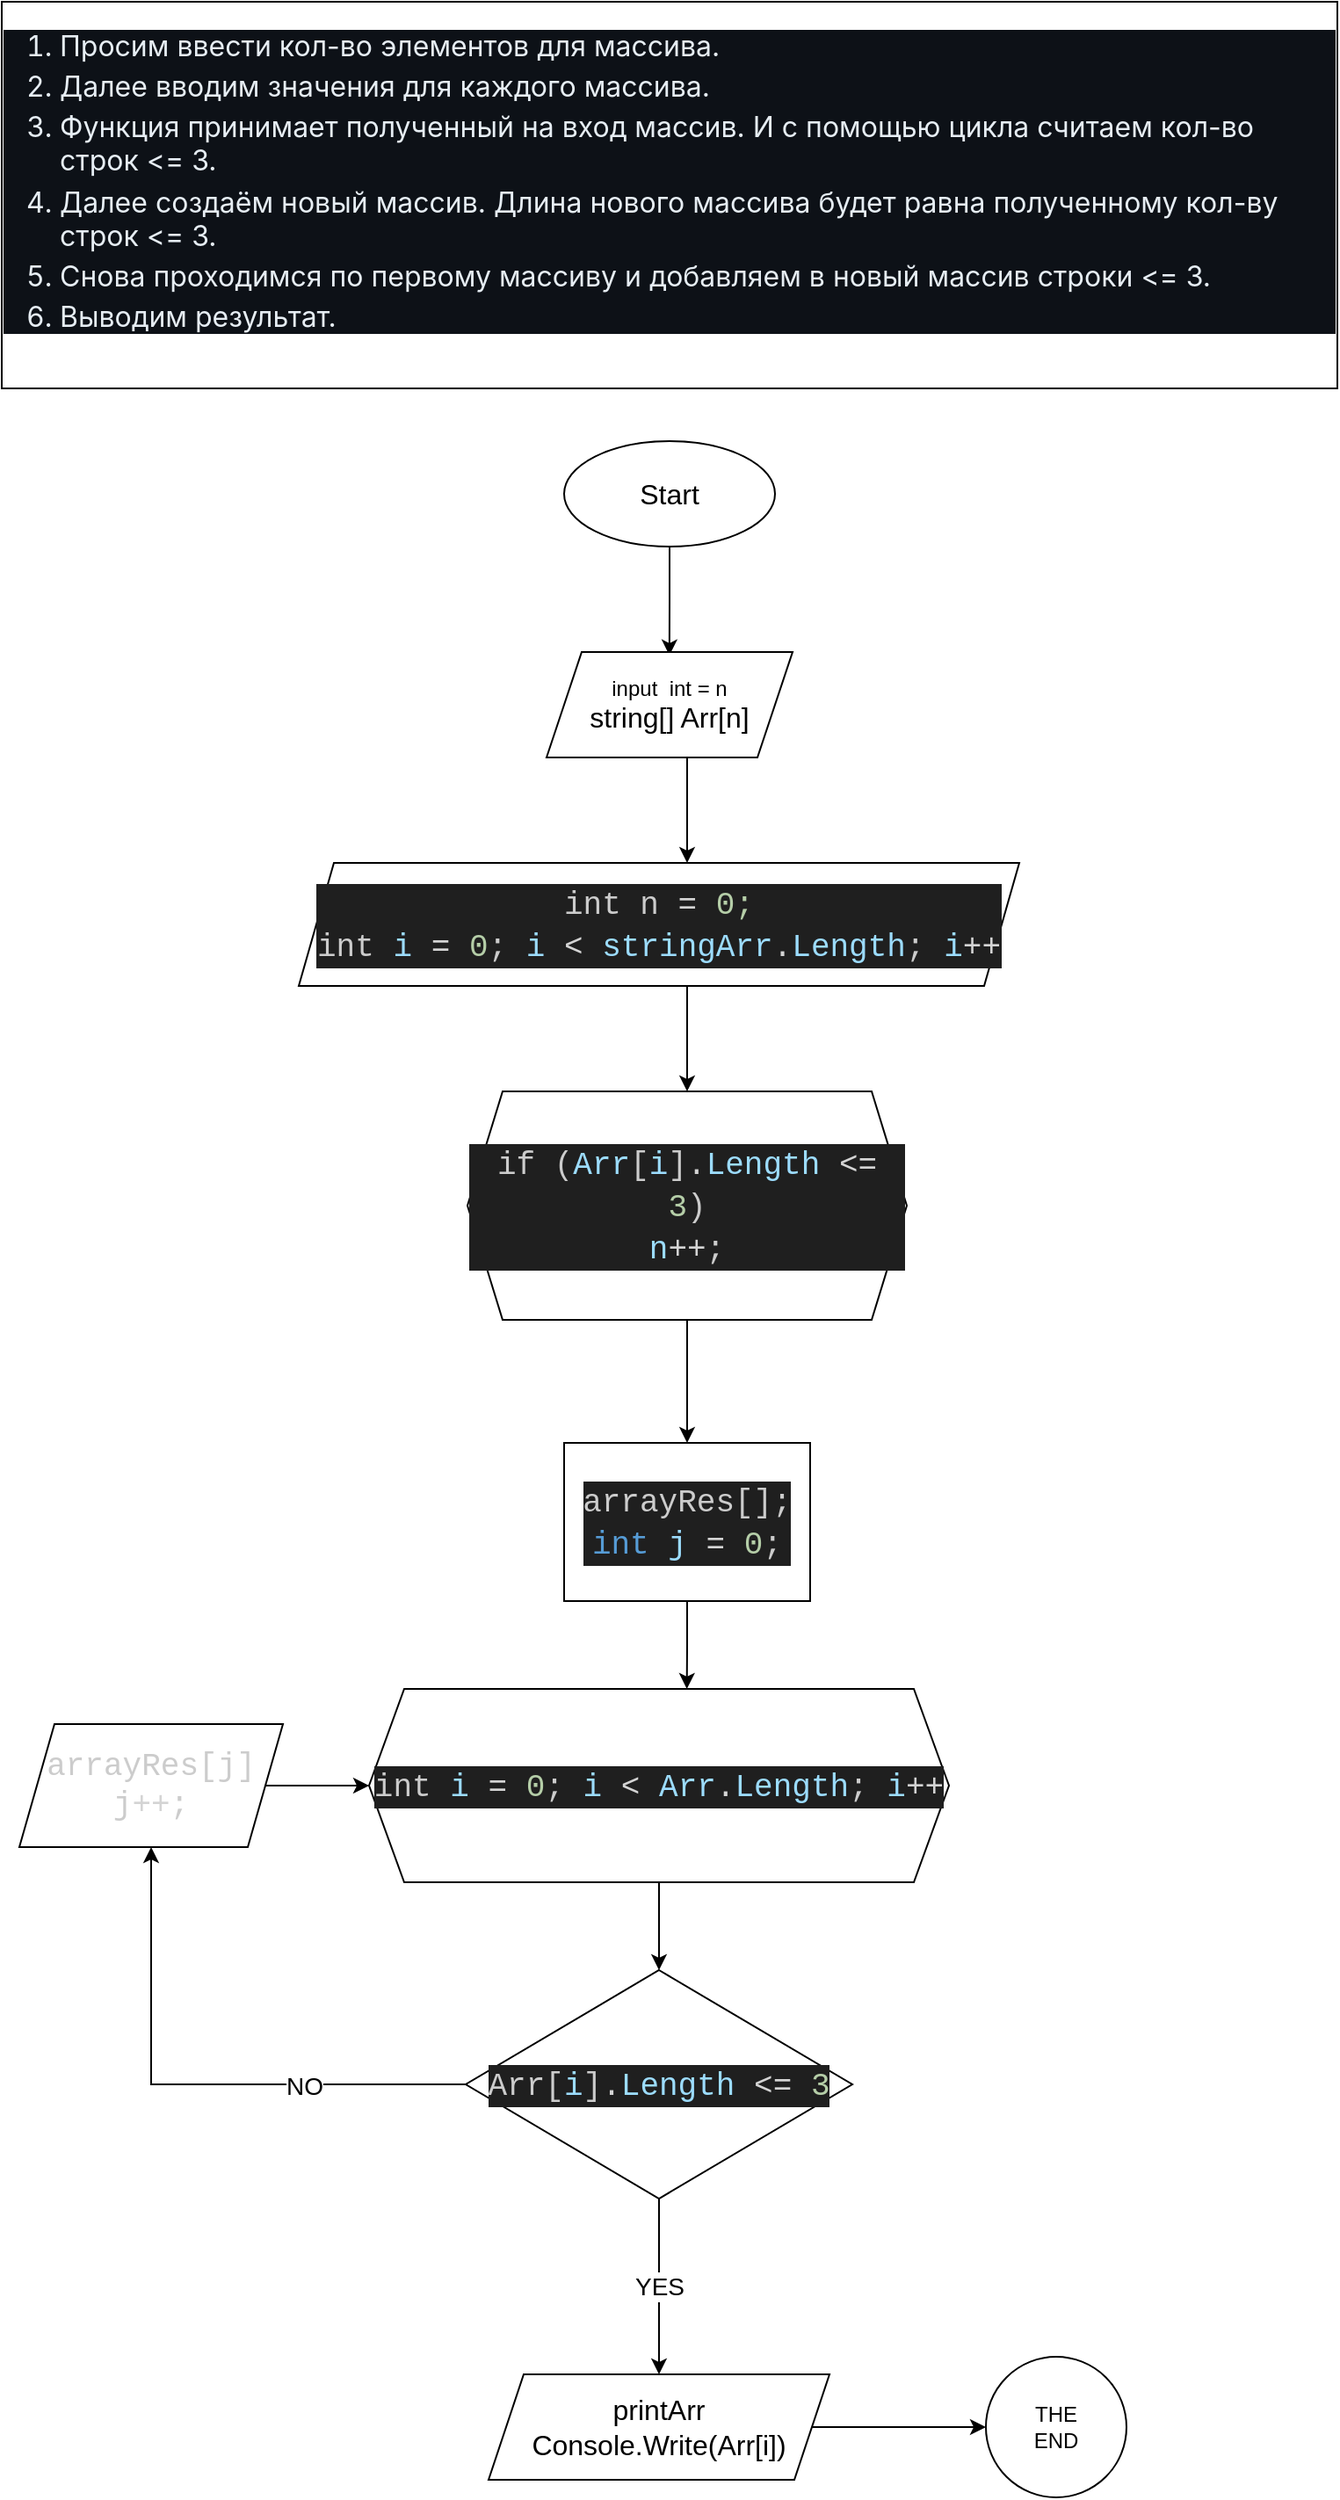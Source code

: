 <mxfile version="21.3.2" type="device">
  <diagram name="Страница 1" id="IFVIPU4Gg9G0XrjX6DoQ">
    <mxGraphModel dx="794" dy="438" grid="1" gridSize="10" guides="1" tooltips="1" connect="1" arrows="1" fold="1" page="1" pageScale="1" pageWidth="827" pageHeight="1169" math="0" shadow="0">
      <root>
        <mxCell id="0" />
        <mxCell id="1" parent="0" />
        <mxCell id="enmevVXeITOdk0L2qwQB-1" value="&lt;ol style=&quot;box-sizing: border-box; padding-left: 2em; margin-top: 0px; margin-bottom: 16px; color: rgb(230, 237, 243); font-family: -apple-system, BlinkMacSystemFont, &amp;quot;Segoe UI&amp;quot;, &amp;quot;Noto Sans&amp;quot;, Helvetica, Arial, sans-serif, &amp;quot;Apple Color Emoji&amp;quot;, &amp;quot;Segoe UI Emoji&amp;quot;; font-size: 16px; text-align: start; background-color: rgb(13, 17, 23);&quot; dir=&quot;auto&quot;&gt;&lt;li style=&quot;box-sizing: border-box;&quot;&gt;Просим ввести кол-во элементов для массива.&lt;/li&gt;&lt;li style=&quot;box-sizing: border-box; margin-top: 0.25em;&quot;&gt;Далее вводим значения для каждого массива.&lt;/li&gt;&lt;li style=&quot;box-sizing: border-box; margin-top: 0.25em;&quot;&gt;Функция принимает полученный на вход массив. И с помощью цикла считаем кол-во строк &amp;lt;= 3.&lt;/li&gt;&lt;li style=&quot;box-sizing: border-box; margin-top: 0.25em;&quot;&gt;Далее создаём новый массив. Длина нового массива будет равна полученному кол-ву строк &amp;lt;= 3.&lt;/li&gt;&lt;li style=&quot;box-sizing: border-box; margin-top: 0.25em;&quot;&gt;Снова проходимся по первому массиву и добавляем в новый массив строки &amp;lt;= 3.&lt;/li&gt;&lt;li style=&quot;box-sizing: border-box; margin-top: 0.25em;&quot;&gt;Выводим результат.&lt;/li&gt;&lt;/ol&gt;" style="rounded=0;whiteSpace=wrap;html=1;" parent="1" vertex="1">
          <mxGeometry x="40" y="10" width="760" height="220" as="geometry" />
        </mxCell>
        <mxCell id="enmevVXeITOdk0L2qwQB-6" style="edgeStyle=orthogonalEdgeStyle;rounded=0;orthogonalLoop=1;jettySize=auto;html=1;entryX=0.5;entryY=0;entryDx=0;entryDy=0;" parent="1" edge="1">
          <mxGeometry relative="1" as="geometry">
            <Array as="points" />
            <mxPoint x="430" y="430" as="sourcePoint" />
            <mxPoint x="430" y="500" as="targetPoint" />
          </mxGeometry>
        </mxCell>
        <mxCell id="enmevVXeITOdk0L2qwQB-4" style="edgeStyle=orthogonalEdgeStyle;rounded=0;orthogonalLoop=1;jettySize=auto;html=1;entryX=0.444;entryY=0.038;entryDx=0;entryDy=0;entryPerimeter=0;" parent="1" source="enmevVXeITOdk0L2qwQB-3" edge="1">
          <mxGeometry relative="1" as="geometry">
            <mxPoint x="419.92" y="381.9" as="targetPoint" />
          </mxGeometry>
        </mxCell>
        <mxCell id="enmevVXeITOdk0L2qwQB-3" value="&lt;font style=&quot;font-size: 16px;&quot;&gt;Start&lt;/font&gt;" style="ellipse;whiteSpace=wrap;html=1;" parent="1" vertex="1">
          <mxGeometry x="360" y="260" width="120" height="60" as="geometry" />
        </mxCell>
        <mxCell id="enmevVXeITOdk0L2qwQB-8" value="" style="edgeStyle=orthogonalEdgeStyle;rounded=0;orthogonalLoop=1;jettySize=auto;html=1;" parent="1" edge="1">
          <mxGeometry relative="1" as="geometry">
            <mxPoint x="430" y="560" as="sourcePoint" />
            <mxPoint x="430" y="630" as="targetPoint" />
          </mxGeometry>
        </mxCell>
        <mxCell id="IxN1sg96r-sLavNI-Vc0-6" style="edgeStyle=orthogonalEdgeStyle;rounded=0;orthogonalLoop=1;jettySize=auto;html=1;entryX=0.548;entryY=0;entryDx=0;entryDy=0;entryPerimeter=0;" edge="1" parent="1" source="IxN1sg96r-sLavNI-Vc0-1" target="IxN1sg96r-sLavNI-Vc0-4">
          <mxGeometry relative="1" as="geometry" />
        </mxCell>
        <mxCell id="IxN1sg96r-sLavNI-Vc0-1" value="&lt;div style=&quot;color: rgb(204, 204, 204); background-color: rgb(31, 31, 31); font-family: Consolas, &amp;quot;Courier New&amp;quot;, monospace; font-size: 18px; line-height: 24px;&quot;&gt;&lt;div&gt;arrayRes[];&lt;/div&gt;&lt;div&gt;&lt;span style=&quot;color: rgb(86, 156, 214);&quot;&gt;int&lt;/span&gt; &lt;span style=&quot;color: rgb(156, 220, 254);&quot;&gt;j&lt;/span&gt; &lt;span style=&quot;color: rgb(212, 212, 212);&quot;&gt;=&lt;/span&gt; &lt;span style=&quot;color: rgb(181, 206, 168);&quot;&gt;0&lt;/span&gt;;&lt;/div&gt;&lt;/div&gt;" style="rounded=0;whiteSpace=wrap;html=1;" vertex="1" parent="1">
          <mxGeometry x="360" y="830" width="140" height="90" as="geometry" />
        </mxCell>
        <mxCell id="IxN1sg96r-sLavNI-Vc0-2" value="input&amp;nbsp; int = n&lt;br style=&quot;font-size: 16px;&quot;&gt;&lt;span style=&quot;font-size: 16px;&quot;&gt;string[] Arr[n]&lt;/span&gt;" style="shape=parallelogram;perimeter=parallelogramPerimeter;whiteSpace=wrap;html=1;fixedSize=1;" vertex="1" parent="1">
          <mxGeometry x="350" y="380" width="140" height="60" as="geometry" />
        </mxCell>
        <mxCell id="IxN1sg96r-sLavNI-Vc0-8" style="edgeStyle=orthogonalEdgeStyle;rounded=0;orthogonalLoop=1;jettySize=auto;html=1;entryX=0.5;entryY=0;entryDx=0;entryDy=0;" edge="1" parent="1" source="IxN1sg96r-sLavNI-Vc0-4" target="IxN1sg96r-sLavNI-Vc0-5">
          <mxGeometry relative="1" as="geometry">
            <mxPoint x="414" y="1130" as="targetPoint" />
          </mxGeometry>
        </mxCell>
        <mxCell id="IxN1sg96r-sLavNI-Vc0-4" value="&lt;div style=&quot;color: rgb(204, 204, 204); background-color: rgb(31, 31, 31); font-family: Consolas, &amp;quot;Courier New&amp;quot;, monospace; font-size: 18px; line-height: 24px;&quot;&gt;int &lt;span style=&quot;color: #9cdcfe;&quot;&gt;i&lt;/span&gt; &lt;span style=&quot;color: #d4d4d4;&quot;&gt;=&lt;/span&gt; &lt;span style=&quot;color: #b5cea8;&quot;&gt;0&lt;/span&gt;; &lt;span style=&quot;color: #9cdcfe;&quot;&gt;i&lt;/span&gt; &lt;span style=&quot;color: #d4d4d4;&quot;&gt;&amp;lt;&lt;/span&gt; &lt;span style=&quot;color: #9cdcfe;&quot;&gt;Arr&lt;/span&gt;&lt;span style=&quot;color: #d4d4d4;&quot;&gt;.&lt;/span&gt;&lt;span style=&quot;color: #9cdcfe;&quot;&gt;Length&lt;/span&gt;; &lt;span style=&quot;color: #9cdcfe;&quot;&gt;i&lt;/span&gt;&lt;span style=&quot;color: #d4d4d4;&quot;&gt;++&lt;/span&gt;&lt;/div&gt;" style="shape=hexagon;perimeter=hexagonPerimeter2;whiteSpace=wrap;html=1;fixedSize=1;" vertex="1" parent="1">
          <mxGeometry x="249" y="970" width="330" height="110" as="geometry" />
        </mxCell>
        <mxCell id="-nNWgwBTk-bmpBXbroTS-1" style="edgeStyle=orthogonalEdgeStyle;rounded=0;orthogonalLoop=1;jettySize=auto;html=1;" edge="1" parent="1" source="IxN1sg96r-sLavNI-Vc0-5" target="IxN1sg96r-sLavNI-Vc0-7">
          <mxGeometry relative="1" as="geometry" />
        </mxCell>
        <mxCell id="-nNWgwBTk-bmpBXbroTS-3" value="&lt;font style=&quot;font-size: 14px;&quot;&gt;NO&lt;/font&gt;" style="edgeLabel;html=1;align=center;verticalAlign=middle;resizable=0;points=[];" vertex="1" connectable="0" parent="-nNWgwBTk-bmpBXbroTS-1">
          <mxGeometry x="-0.412" y="1" relative="1" as="geometry">
            <mxPoint as="offset" />
          </mxGeometry>
        </mxCell>
        <mxCell id="-nNWgwBTk-bmpBXbroTS-5" value="&lt;font style=&quot;font-size: 14px;&quot;&gt;YES&lt;/font&gt;" style="edgeStyle=orthogonalEdgeStyle;rounded=0;orthogonalLoop=1;jettySize=auto;html=1;entryX=0.5;entryY=0;entryDx=0;entryDy=0;" edge="1" parent="1" source="IxN1sg96r-sLavNI-Vc0-5" target="-nNWgwBTk-bmpBXbroTS-4">
          <mxGeometry relative="1" as="geometry" />
        </mxCell>
        <mxCell id="IxN1sg96r-sLavNI-Vc0-5" value="&lt;div style=&quot;color: rgb(204, 204, 204); background-color: rgb(31, 31, 31); font-family: Consolas, &amp;quot;Courier New&amp;quot;, monospace; font-size: 18px; line-height: 24px;&quot;&gt;&lt;div style=&quot;line-height: 24px;&quot;&gt;Arr[&lt;span style=&quot;color: #9cdcfe;&quot;&gt;i&lt;/span&gt;]&lt;span style=&quot;color: #d4d4d4;&quot;&gt;.&lt;/span&gt;&lt;span style=&quot;color: #9cdcfe;&quot;&gt;Length&lt;/span&gt; &lt;span style=&quot;color: #d4d4d4;&quot;&gt;&amp;lt;=&lt;/span&gt; &lt;span style=&quot;color: #b5cea8;&quot;&gt;3&lt;/span&gt;&lt;/div&gt;&lt;/div&gt;" style="rhombus;whiteSpace=wrap;html=1;" vertex="1" parent="1">
          <mxGeometry x="304" y="1130" width="220" height="130" as="geometry" />
        </mxCell>
        <mxCell id="-nNWgwBTk-bmpBXbroTS-2" style="edgeStyle=orthogonalEdgeStyle;rounded=0;orthogonalLoop=1;jettySize=auto;html=1;entryX=0;entryY=0.5;entryDx=0;entryDy=0;" edge="1" parent="1" source="IxN1sg96r-sLavNI-Vc0-7" target="IxN1sg96r-sLavNI-Vc0-4">
          <mxGeometry relative="1" as="geometry" />
        </mxCell>
        <mxCell id="IxN1sg96r-sLavNI-Vc0-7" value="&lt;div style=&quot;color: rgb(204, 204, 204); font-family: Consolas, &amp;quot;Courier New&amp;quot;, monospace; font-size: 18px;&quot;&gt;arrayRes[j]&lt;/div&gt;&lt;div style=&quot;color: rgb(204, 204, 204); font-family: Consolas, &amp;quot;Courier New&amp;quot;, monospace; font-size: 18px;&quot;&gt;j&lt;span style=&quot;color: rgb(212, 212, 212);&quot;&gt;++&lt;/span&gt;;&lt;/div&gt;" style="shape=parallelogram;perimeter=parallelogramPerimeter;whiteSpace=wrap;html=1;fixedSize=1;" vertex="1" parent="1">
          <mxGeometry x="50" y="990" width="150" height="70" as="geometry" />
        </mxCell>
        <mxCell id="-nNWgwBTk-bmpBXbroTS-7" value="" style="edgeStyle=orthogonalEdgeStyle;rounded=0;orthogonalLoop=1;jettySize=auto;html=1;" edge="1" parent="1" source="-nNWgwBTk-bmpBXbroTS-4" target="-nNWgwBTk-bmpBXbroTS-6">
          <mxGeometry relative="1" as="geometry" />
        </mxCell>
        <mxCell id="-nNWgwBTk-bmpBXbroTS-4" value="&lt;font style=&quot;font-size: 16px;&quot;&gt;printArr&lt;br&gt;Console.Write(Arr[i])&lt;br&gt;&lt;/font&gt;" style="shape=parallelogram;perimeter=parallelogramPerimeter;whiteSpace=wrap;html=1;fixedSize=1;" vertex="1" parent="1">
          <mxGeometry x="317" y="1360" width="194" height="60" as="geometry" />
        </mxCell>
        <mxCell id="-nNWgwBTk-bmpBXbroTS-6" value="THE&lt;br&gt;END&lt;br&gt;" style="ellipse;whiteSpace=wrap;html=1;" vertex="1" parent="1">
          <mxGeometry x="600" y="1350" width="80" height="80" as="geometry" />
        </mxCell>
        <mxCell id="-nNWgwBTk-bmpBXbroTS-12" style="edgeStyle=orthogonalEdgeStyle;rounded=0;orthogonalLoop=1;jettySize=auto;html=1;entryX=0.5;entryY=0;entryDx=0;entryDy=0;" edge="1" parent="1" source="-nNWgwBTk-bmpBXbroTS-11" target="IxN1sg96r-sLavNI-Vc0-1">
          <mxGeometry relative="1" as="geometry" />
        </mxCell>
        <mxCell id="-nNWgwBTk-bmpBXbroTS-11" value="&lt;div style=&quot;color: rgb(204, 204, 204); background-color: rgb(31, 31, 31); font-family: Consolas, &amp;quot;Courier New&amp;quot;, monospace; font-size: 18px; line-height: 24px;&quot;&gt;&lt;div&gt;if (&lt;span style=&quot;color: #9cdcfe;&quot;&gt;Arr&lt;/span&gt;[&lt;span style=&quot;color: #9cdcfe;&quot;&gt;i&lt;/span&gt;]&lt;span style=&quot;color: #d4d4d4;&quot;&gt;.&lt;/span&gt;&lt;span style=&quot;color: #9cdcfe;&quot;&gt;Length&lt;/span&gt; &lt;span style=&quot;color: #d4d4d4;&quot;&gt;&amp;lt;=&lt;/span&gt; &lt;span style=&quot;color: #b5cea8;&quot;&gt;3&lt;/span&gt;)&lt;/div&gt;&lt;div&gt;&lt;span style=&quot;color: #9cdcfe;&quot;&gt;n&lt;/span&gt;&lt;span style=&quot;color: #d4d4d4;&quot;&gt;++&lt;/span&gt;;&lt;/div&gt;&lt;/div&gt;" style="shape=hexagon;perimeter=hexagonPerimeter2;whiteSpace=wrap;html=1;fixedSize=1;" vertex="1" parent="1">
          <mxGeometry x="305" y="630" width="250" height="130" as="geometry" />
        </mxCell>
        <mxCell id="-nNWgwBTk-bmpBXbroTS-13" value="&lt;div style=&quot;color: rgb(204, 204, 204); background-color: rgb(31, 31, 31); font-family: Consolas, &amp;quot;Courier New&amp;quot;, monospace; font-size: 18px; line-height: 24px;&quot;&gt;&lt;div style=&quot;line-height: 24px;&quot;&gt;int&amp;nbsp;n&amp;nbsp;&lt;span style=&quot;color: rgb(212, 212, 212);&quot;&gt;=&lt;/span&gt;&amp;nbsp;&lt;span style=&quot;color: rgb(181, 206, 168);&quot;&gt;0;&lt;/span&gt;&lt;/div&gt;&lt;/div&gt;&lt;div style=&quot;color: rgb(204, 204, 204); background-color: rgb(31, 31, 31); font-family: Consolas, &amp;quot;Courier New&amp;quot;, monospace; font-size: 18px; line-height: 24px;&quot;&gt;int&amp;nbsp;&lt;span style=&quot;color: rgb(156, 220, 254);&quot;&gt;i&lt;/span&gt;&amp;nbsp;&lt;span style=&quot;color: rgb(212, 212, 212);&quot;&gt;=&lt;/span&gt;&amp;nbsp;&lt;span style=&quot;color: rgb(181, 206, 168);&quot;&gt;0&lt;/span&gt;;&amp;nbsp;&lt;span style=&quot;color: rgb(156, 220, 254);&quot;&gt;i&lt;/span&gt;&amp;nbsp;&lt;span style=&quot;color: rgb(212, 212, 212);&quot;&gt;&amp;lt;&lt;/span&gt;&amp;nbsp;&lt;span style=&quot;color: rgb(156, 220, 254);&quot;&gt;stringArr&lt;/span&gt;&lt;span style=&quot;color: rgb(212, 212, 212);&quot;&gt;.&lt;/span&gt;&lt;span style=&quot;color: rgb(156, 220, 254);&quot;&gt;Length&lt;/span&gt;;&amp;nbsp;&lt;span style=&quot;color: rgb(156, 220, 254);&quot;&gt;i&lt;/span&gt;&lt;span style=&quot;color: rgb(212, 212, 212);&quot;&gt;++&lt;/span&gt;&lt;/div&gt;" style="shape=parallelogram;perimeter=parallelogramPerimeter;whiteSpace=wrap;html=1;fixedSize=1;" vertex="1" parent="1">
          <mxGeometry x="209" y="500" width="410" height="70" as="geometry" />
        </mxCell>
      </root>
    </mxGraphModel>
  </diagram>
</mxfile>
